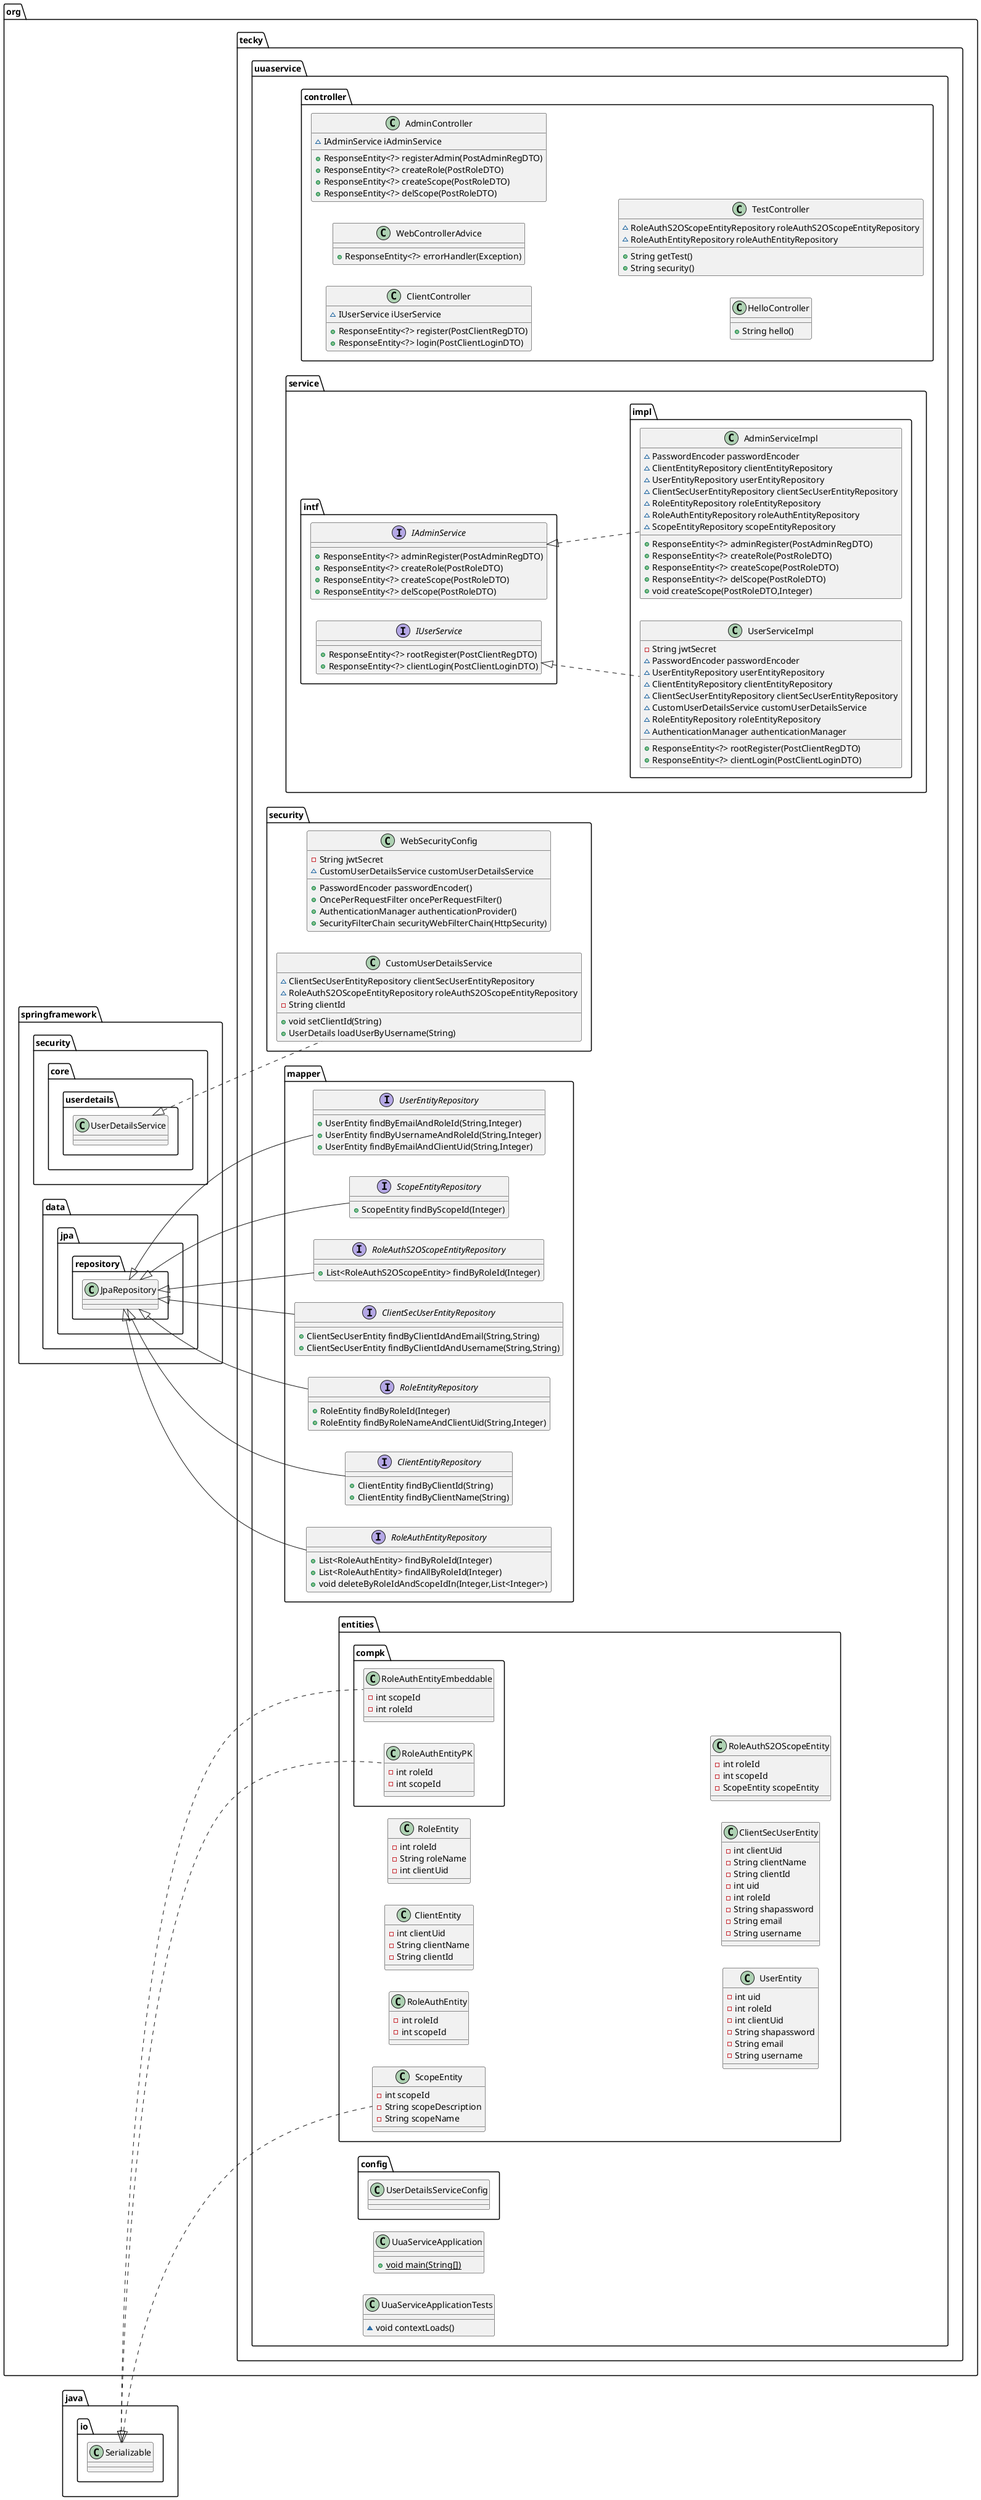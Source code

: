 @startuml
left to right direction
class org.tecky.uuaservice.UuaServiceApplication {
+ {static} void main(String[])
}
class org.tecky.uuaservice.controller.ClientController {
~ IUserService iUserService
+ ResponseEntity<?> register(PostClientRegDTO)
+ ResponseEntity<?> login(PostClientLoginDTO)
}
interface org.tecky.uuaservice.service.intf.IAdminService {
+ ResponseEntity<?> adminRegister(PostAdminRegDTO)
+ ResponseEntity<?> createRole(PostRoleDTO)
+ ResponseEntity<?> createScope(PostRoleDTO)
+ ResponseEntity<?> delScope(PostRoleDTO)
}
class org.tecky.uuaservice.security.WebSecurityConfig {
- String jwtSecret
~ CustomUserDetailsService customUserDetailsService
+ PasswordEncoder passwordEncoder()
+ OncePerRequestFilter oncePerRequestFilter()
+ AuthenticationManager authenticationProvider()
+ SecurityFilterChain securityWebFilterChain(HttpSecurity)
}
class org.tecky.uuaservice.entities.RoleAuthEntity {
- int roleId
- int scopeId
}
class org.tecky.uuaservice.service.impl.UserServiceImpl {
- String jwtSecret
~ PasswordEncoder passwordEncoder
~ UserEntityRepository userEntityRepository
~ ClientEntityRepository clientEntityRepository
~ ClientSecUserEntityRepository clientSecUserEntityRepository
~ CustomUserDetailsService customUserDetailsService
~ RoleEntityRepository roleEntityRepository
~ AuthenticationManager authenticationManager
+ ResponseEntity<?> rootRegister(PostClientRegDTO)
+ ResponseEntity<?> clientLogin(PostClientLoginDTO)
}
class org.tecky.uuaservice.service.impl.AdminServiceImpl {
~ PasswordEncoder passwordEncoder
~ ClientEntityRepository clientEntityRepository
~ UserEntityRepository userEntityRepository
~ ClientSecUserEntityRepository clientSecUserEntityRepository
~ RoleEntityRepository roleEntityRepository
~ RoleAuthEntityRepository roleAuthEntityRepository
~ ScopeEntityRepository scopeEntityRepository
+ ResponseEntity<?> adminRegister(PostAdminRegDTO)
+ ResponseEntity<?> createRole(PostRoleDTO)
+ ResponseEntity<?> createScope(PostRoleDTO)
+ ResponseEntity<?> delScope(PostRoleDTO)
+ void createScope(PostRoleDTO,Integer)
}
interface org.tecky.uuaservice.mapper.UserEntityRepository {
+ UserEntity findByEmailAndRoleId(String,Integer)
+ UserEntity findByUsernameAndRoleId(String,Integer)
+ UserEntity findByEmailAndClientUid(String,Integer)
}
interface org.tecky.uuaservice.mapper.ScopeEntityRepository {
+ ScopeEntity findByScopeId(Integer)
}
class org.tecky.uuaservice.entities.ClientEntity {
- int clientUid
- String clientName
- String clientId
}
class org.tecky.uuaservice.UuaServiceApplicationTests {
~ void contextLoads()
}
class org.tecky.uuaservice.config.UserDetailsServiceConfig {
}
interface org.tecky.uuaservice.service.intf.IUserService {
+ ResponseEntity<?> rootRegister(PostClientRegDTO)
+ ResponseEntity<?> clientLogin(PostClientLoginDTO)
}
interface org.tecky.uuaservice.mapper.RoleAuthS2OScopeEntityRepository {
+ List<RoleAuthS2OScopeEntity> findByRoleId(Integer)
}
interface org.tecky.uuaservice.mapper.ClientSecUserEntityRepository {
+ ClientSecUserEntity findByClientIdAndEmail(String,String)
+ ClientSecUserEntity findByClientIdAndUsername(String,String)
}
interface org.tecky.uuaservice.mapper.RoleEntityRepository {
+ RoleEntity findByRoleId(Integer)
+ RoleEntity findByRoleNameAndClientUid(String,Integer)
}
class org.tecky.uuaservice.entities.RoleEntity {
- int roleId
- String roleName
- int clientUid
}
interface org.tecky.uuaservice.mapper.ClientEntityRepository {
+ ClientEntity findByClientId(String)
+ ClientEntity findByClientName(String)
}
class org.tecky.uuaservice.entities.ScopeEntity {
- int scopeId
- String scopeDescription
- String scopeName
}
class org.tecky.uuaservice.entities.compk.RoleAuthEntityEmbeddable {
- int scopeId
- int roleId
}
class org.tecky.uuaservice.controller.WebControllerAdvice {
+ ResponseEntity<?> errorHandler(Exception)
}
class org.tecky.uuaservice.entities.UserEntity {
- int uid
- int roleId
- int clientUid
- String shapassword
- String email
- String username
}
class org.tecky.uuaservice.entities.compk.RoleAuthEntityPK {
- int roleId
- int scopeId
}
class org.tecky.uuaservice.controller.AdminController {
~ IAdminService iAdminService
+ ResponseEntity<?> registerAdmin(PostAdminRegDTO)
+ ResponseEntity<?> createRole(PostRoleDTO)
+ ResponseEntity<?> createScope(PostRoleDTO)
+ ResponseEntity<?> delScope(PostRoleDTO)
}
class org.tecky.uuaservice.security.CustomUserDetailsService {
~ ClientSecUserEntityRepository clientSecUserEntityRepository
~ RoleAuthS2OScopeEntityRepository roleAuthS2OScopeEntityRepository
- String clientId
+ void setClientId(String)
+ UserDetails loadUserByUsername(String)
}
class org.tecky.uuaservice.entities.ClientSecUserEntity {
- int clientUid
- String clientName
- String clientId
- int uid
- int roleId
- String shapassword
- String email
- String username
}
class org.tecky.uuaservice.controller.HelloController {
+ String hello()
}
class org.tecky.uuaservice.controller.TestController {
~ RoleAuthS2OScopeEntityRepository roleAuthS2OScopeEntityRepository
~ RoleAuthEntityRepository roleAuthEntityRepository
+ String getTest()
+ String security()
}
interface org.tecky.uuaservice.mapper.RoleAuthEntityRepository {
+ List<RoleAuthEntity> findByRoleId(Integer)
+ List<RoleAuthEntity> findAllByRoleId(Integer)
+ void deleteByRoleIdAndScopeIdIn(Integer,List<Integer>)
}
class org.tecky.uuaservice.entities.RoleAuthS2OScopeEntity {
- int roleId
- int scopeId
- ScopeEntity scopeEntity
}


org.tecky.uuaservice.service.intf.IUserService <|.. org.tecky.uuaservice.service.impl.UserServiceImpl
org.tecky.uuaservice.service.intf.IAdminService <|.. org.tecky.uuaservice.service.impl.AdminServiceImpl
org.springframework.data.jpa.repository.JpaRepository <|-- org.tecky.uuaservice.mapper.UserEntityRepository
org.springframework.data.jpa.repository.JpaRepository <|-- org.tecky.uuaservice.mapper.ScopeEntityRepository
org.springframework.data.jpa.repository.JpaRepository <|-- org.tecky.uuaservice.mapper.RoleAuthS2OScopeEntityRepository
org.springframework.data.jpa.repository.JpaRepository <|-- org.tecky.uuaservice.mapper.ClientSecUserEntityRepository
org.springframework.data.jpa.repository.JpaRepository <|-- org.tecky.uuaservice.mapper.RoleEntityRepository
org.springframework.data.jpa.repository.JpaRepository <|-- org.tecky.uuaservice.mapper.ClientEntityRepository
java.io.Serializable <|.. org.tecky.uuaservice.entities.ScopeEntity
java.io.Serializable <|.. org.tecky.uuaservice.entities.compk.RoleAuthEntityEmbeddable
java.io.Serializable <|.. org.tecky.uuaservice.entities.compk.RoleAuthEntityPK
org.springframework.security.core.userdetails.UserDetailsService <|.. org.tecky.uuaservice.security.CustomUserDetailsService
org.springframework.data.jpa.repository.JpaRepository <|-- org.tecky.uuaservice.mapper.RoleAuthEntityRepository
@enduml